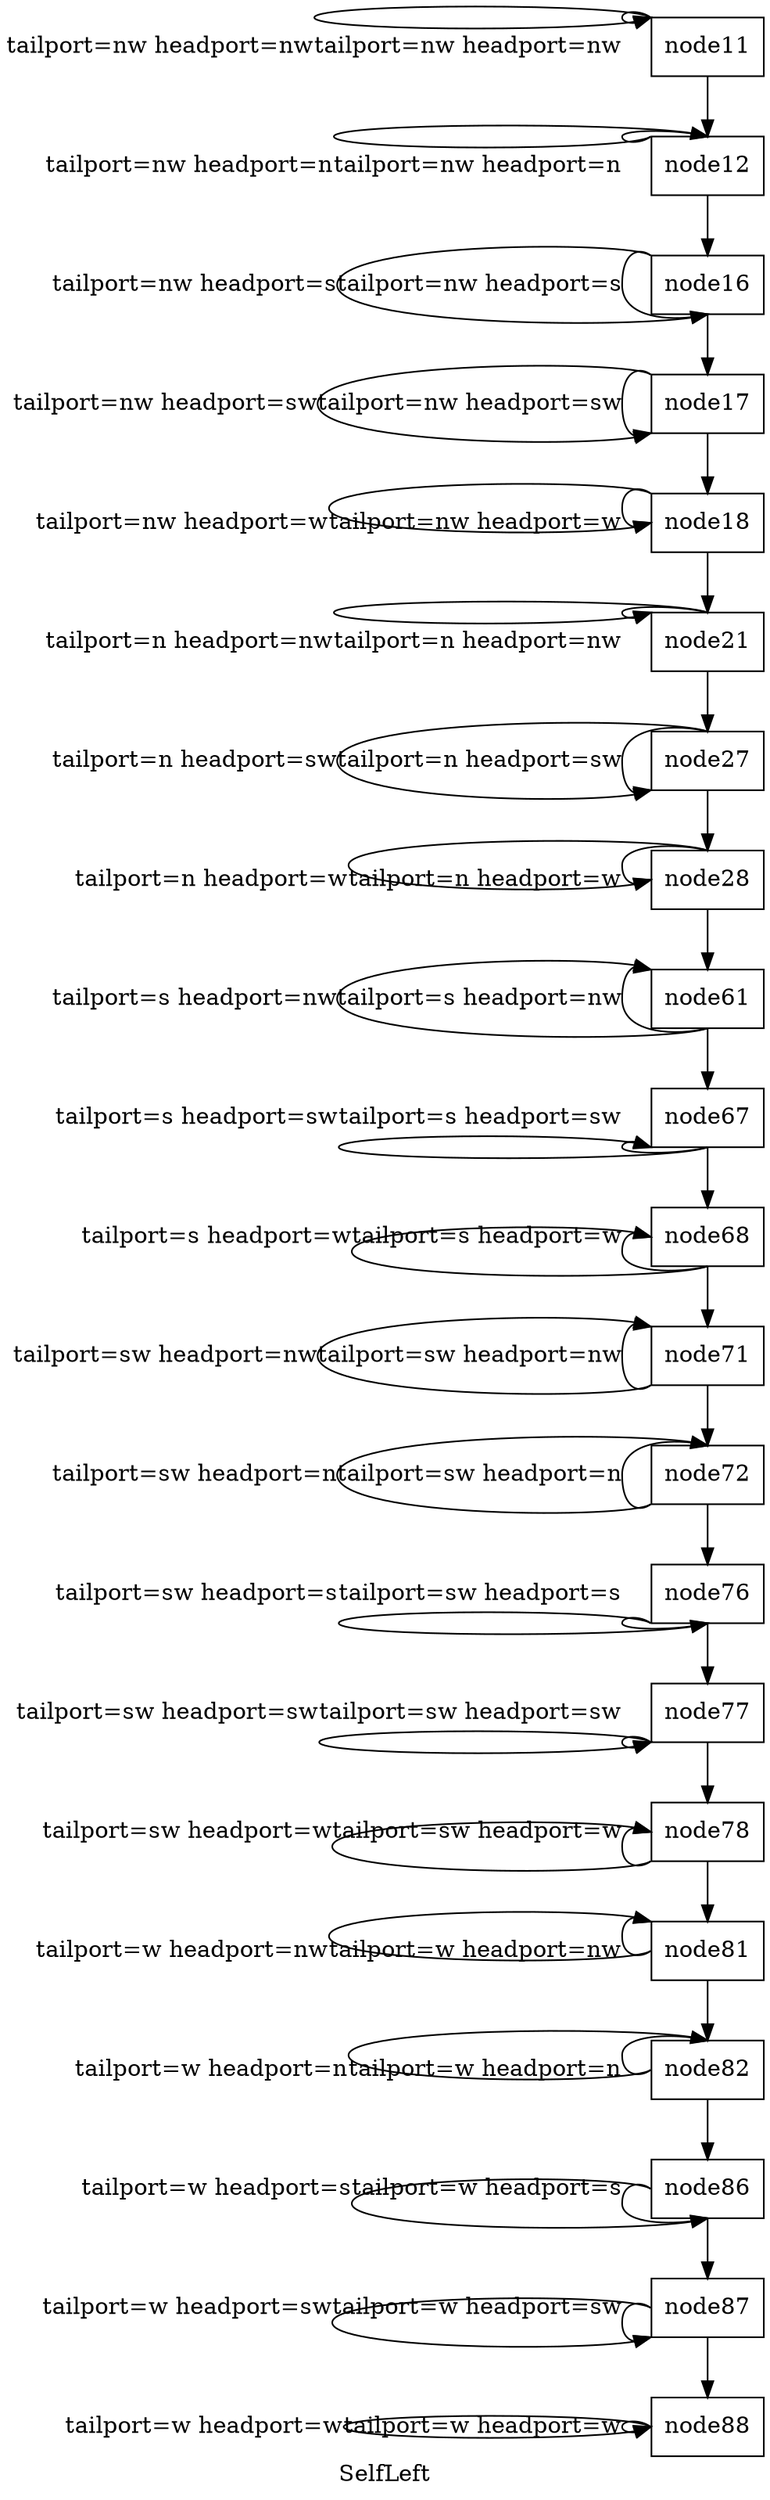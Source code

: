 digraph G{ label="SelfLeft"
node [shape = box] "node11"; 
"node11" -> "node11"[label ="tailport=nw headport=nw" tailport=nw headport=nw];
"node11" -> "node11"[label ="tailport=nw headport=nw" tailport=nw headport=nw];
"node11" -> "node12"  
"node12" -> "node12"[label ="tailport=nw headport=n" tailport=nw headport=n];
"node12" -> "node12"[label ="tailport=nw headport=n" tailport=nw headport=n];
"node12" -> "node16"  
"node16" -> "node16"[label ="tailport=nw headport=s" tailport=nw headport=s];
"node16" -> "node16"[label ="tailport=nw headport=s" tailport=nw headport=s];
"node16" -> "node17"  
"node17" -> "node17"[label ="tailport=nw headport=sw" tailport=nw headport=sw];
"node17" -> "node17"[label ="tailport=nw headport=sw" tailport=nw headport=sw];
"node17" -> "node18"  
"node18" -> "node18"[label ="tailport=nw headport=w" tailport=nw headport=w];
"node18" -> "node18"[label ="tailport=nw headport=w" tailport=nw headport=w];
"node18" -> "node21"  
"node21" -> "node21"[label ="tailport=n headport=nw" tailport=n headport=nw];
"node21" -> "node21"[label ="tailport=n headport=nw" tailport=n headport=nw];
"node21" -> "node27"  
"node27" -> "node27"[label ="tailport=n headport=sw" tailport=n headport=sw];
"node27" -> "node27"[label ="tailport=n headport=sw" tailport=n headport=sw];
"node27" -> "node28"  
"node28" -> "node28"[label ="tailport=n headport=w" tailport=n headport=w];
"node28" -> "node28"[label ="tailport=n headport=w" tailport=n headport=w];
"node28" -> "node61"  
"node61" -> "node61"[label ="tailport=s headport=nw" tailport=s headport=nw];
"node61" -> "node61"[label ="tailport=s headport=nw" tailport=s headport=nw];
"node61" -> "node67"  
"node67" -> "node67"[label ="tailport=s headport=sw" tailport=s headport=sw];
"node67" -> "node67"[label ="tailport=s headport=sw" tailport=s headport=sw];
"node67" -> "node68"  
"node68" -> "node68"[label ="tailport=s headport=w" tailport=s headport=w];
"node68" -> "node68"[label ="tailport=s headport=w" tailport=s headport=w];
"node68" -> "node71"  
"node71" -> "node71"[label ="tailport=sw headport=nw" tailport=sw headport=nw];
"node71" -> "node71"[label ="tailport=sw headport=nw" tailport=sw headport=nw];
"node71" -> "node72"  
"node72" -> "node72"[label ="tailport=sw headport=n" tailport=sw headport=n];
"node72" -> "node72"[label ="tailport=sw headport=n" tailport=sw headport=n];
"node72" -> "node76"  
"node76" -> "node76"[label ="tailport=sw headport=s" tailport=sw headport=s];
"node76" -> "node76"[label ="tailport=sw headport=s" tailport=sw headport=s];
"node76" -> "node77"  
"node77" -> "node77"[label ="tailport=sw headport=sw" tailport=sw headport=sw];
"node77" -> "node77"[label ="tailport=sw headport=sw" tailport=sw headport=sw];
"node77" -> "node78"  
"node78" -> "node78"[label ="tailport=sw headport=w" tailport=sw headport=w];
"node78" -> "node78"[label ="tailport=sw headport=w" tailport=sw headport=w];
"node78" -> "node81"  
"node81" -> "node81"[label ="tailport=w headport=nw" tailport=w headport=nw];
"node81" -> "node81"[label ="tailport=w headport=nw" tailport=w headport=nw];
"node81" -> "node82"  
"node82" -> "node82"[label ="tailport=w headport=n" tailport=w headport=n];
"node82" -> "node82"[label ="tailport=w headport=n" tailport=w headport=n];
"node82" -> "node86"  
"node86" -> "node86"[label ="tailport=w headport=s" tailport=w headport=s];
"node86" -> "node86"[label ="tailport=w headport=s" tailport=w headport=s];
"node86" -> "node87"  
"node87" -> "node87"[label ="tailport=w headport=sw" tailport=w headport=sw];
"node87" -> "node87"[label ="tailport=w headport=sw" tailport=w headport=sw];
"node87" -> "node88"  
"node88" -> "node88"[label ="tailport=w headport=w" tailport=w headport=w];
"node88" -> "node88"[label ="tailport=w headport=w" tailport=w headport=w];
}
